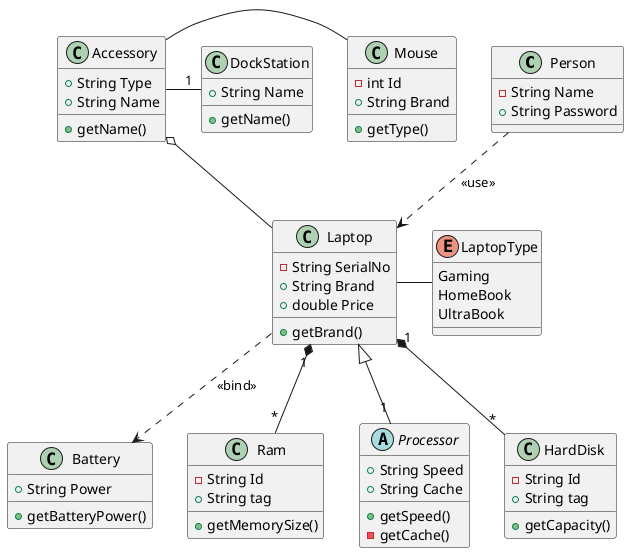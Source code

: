 @startuml Computer

class Person{
- String Name
+ String Password
}

class Laptop{
- String SerialNo
+ String Brand
+ double Price
+ getBrand()
}

class Mouse{
- int Id
+ String Brand
+ getType()
}

class Battery{
+ String Power
+ getBatteryPower()
}

class Ram{
- String Id
+ String tag
+ getMemorySize()
}

abstract class Processor{
+ String Speed
+ String Cache
+ getSpeed()
- getCache()
}

class HardDisk{
- String Id
+ String tag
+ getCapacity()
}

class Accessory{
+ String Type
+ String Name
+ getName()
}

class DockStation{
+ String Name
+ getName()
}

enum LaptopType {
  Gaming
  HomeBook
  UltraBook
}

Person ..> Laptop: <<use>>
Laptop ..> Battery: <<bind>>
Laptop"1" *-- "*"Ram
Laptop"1" *-- "*"HardDisk
Accessory o-- Laptop
Laptop - LaptopType
Accessory - Mouse
Accessory - "1"DockStation
Laptop <|-- "1"Processor

@enduml
